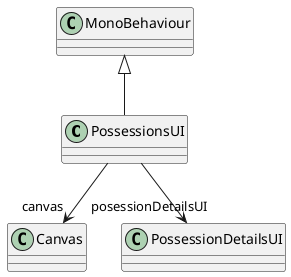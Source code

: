 @startuml
class PossessionsUI {
}
MonoBehaviour <|-- PossessionsUI
PossessionsUI --> "canvas" Canvas
PossessionsUI --> "posessionDetailsUI" PossessionDetailsUI
@enduml
